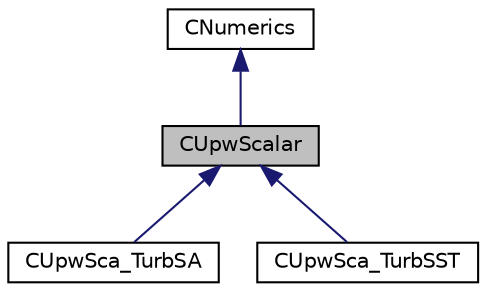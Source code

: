 digraph "CUpwScalar"
{
  edge [fontname="Helvetica",fontsize="10",labelfontname="Helvetica",labelfontsize="10"];
  node [fontname="Helvetica",fontsize="10",shape=record];
  Node0 [label="CUpwScalar",height=0.2,width=0.4,color="black", fillcolor="grey75", style="filled", fontcolor="black"];
  Node1 -> Node0 [dir="back",color="midnightblue",fontsize="10",style="solid",fontname="Helvetica"];
  Node1 [label="CNumerics",height=0.2,width=0.4,color="black", fillcolor="white", style="filled",URL="$class_c_numerics.html",tooltip="Class for defining the numerical methods. "];
  Node0 -> Node2 [dir="back",color="midnightblue",fontsize="10",style="solid",fontname="Helvetica"];
  Node2 [label="CUpwSca_TurbSA",height=0.2,width=0.4,color="black", fillcolor="white", style="filled",URL="$class_c_upw_sca___turb_s_a.html",tooltip="Class for doing a scalar upwind solver for the Spalar-Allmaras turbulence model equations. "];
  Node0 -> Node3 [dir="back",color="midnightblue",fontsize="10",style="solid",fontname="Helvetica"];
  Node3 [label="CUpwSca_TurbSST",height=0.2,width=0.4,color="black", fillcolor="white", style="filled",URL="$class_c_upw_sca___turb_s_s_t.html",tooltip="Class for doing a scalar upwind solver for the Menter SST turbulence model equations. "];
}
